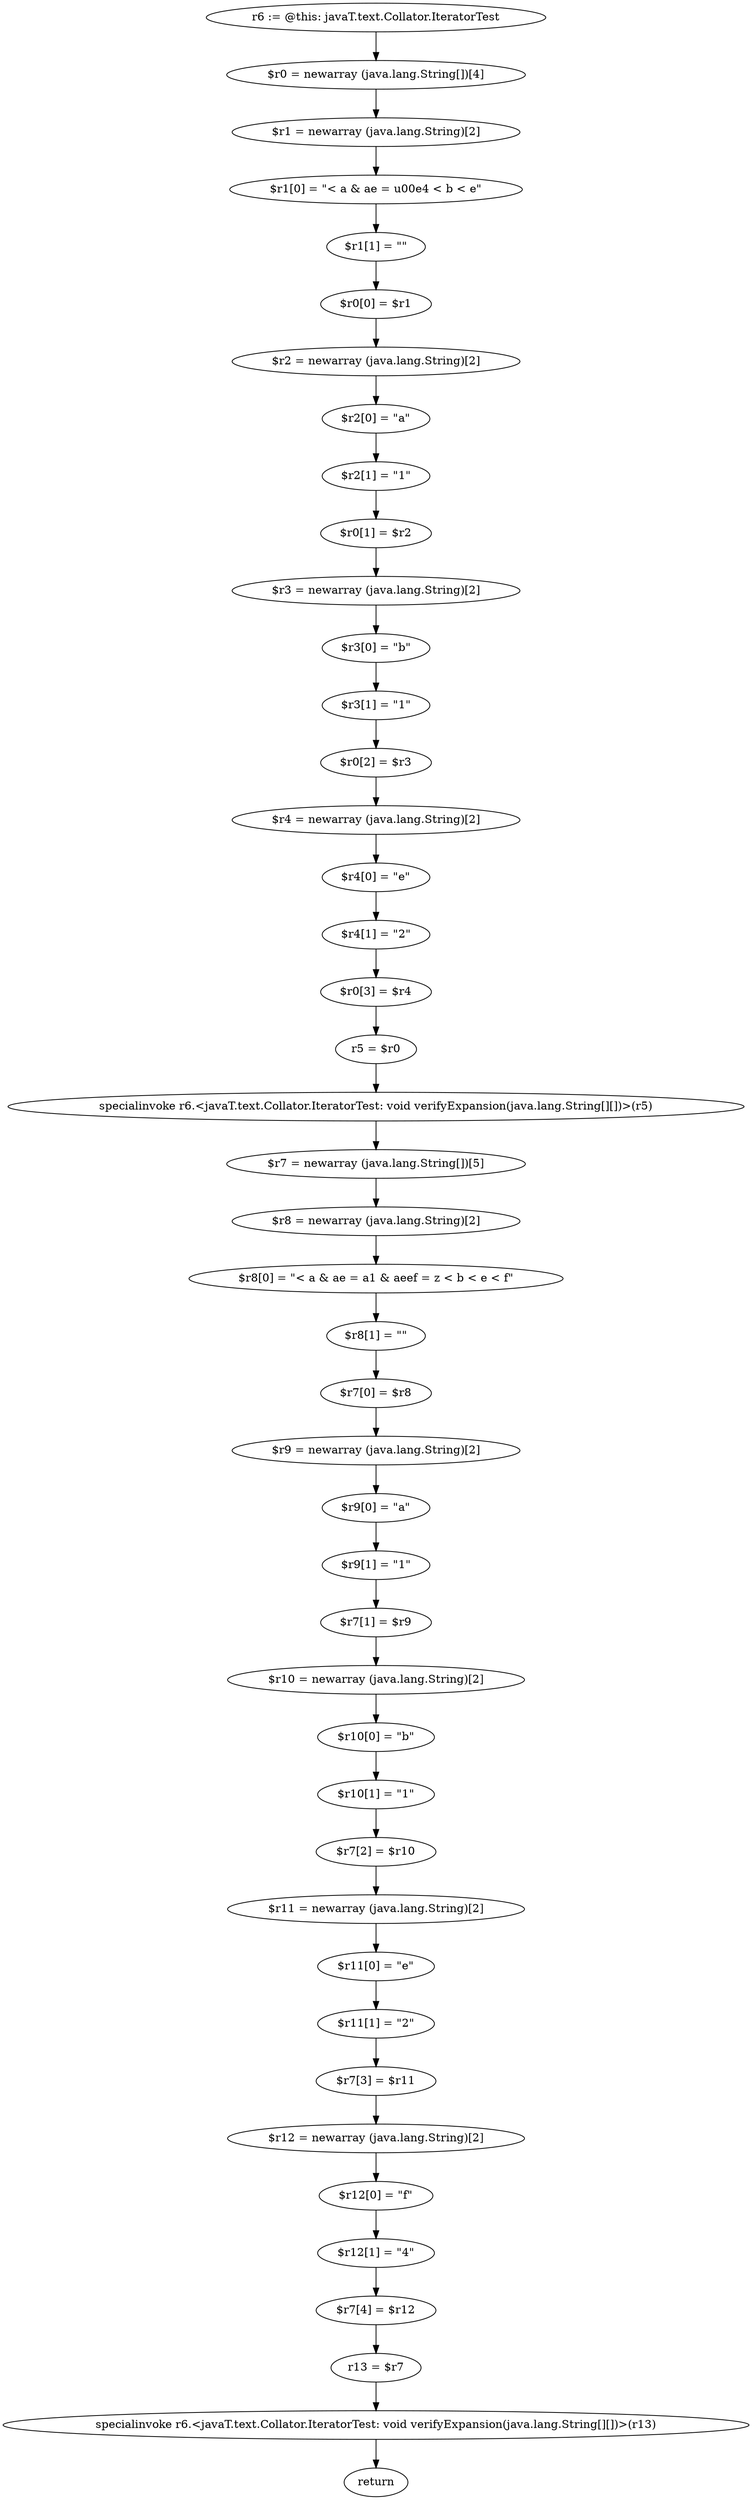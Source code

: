 digraph "unitGraph" {
    "r6 := @this: javaT.text.Collator.IteratorTest"
    "$r0 = newarray (java.lang.String[])[4]"
    "$r1 = newarray (java.lang.String)[2]"
    "$r1[0] = \"< a & ae = \u00e4 < b < e\""
    "$r1[1] = \"\""
    "$r0[0] = $r1"
    "$r2 = newarray (java.lang.String)[2]"
    "$r2[0] = \"a\""
    "$r2[1] = \"1\""
    "$r0[1] = $r2"
    "$r3 = newarray (java.lang.String)[2]"
    "$r3[0] = \"b\""
    "$r3[1] = \"1\""
    "$r0[2] = $r3"
    "$r4 = newarray (java.lang.String)[2]"
    "$r4[0] = \"e\""
    "$r4[1] = \"2\""
    "$r0[3] = $r4"
    "r5 = $r0"
    "specialinvoke r6.<javaT.text.Collator.IteratorTest: void verifyExpansion(java.lang.String[][])>(r5)"
    "$r7 = newarray (java.lang.String[])[5]"
    "$r8 = newarray (java.lang.String)[2]"
    "$r8[0] = \"< a & ae = a1 & aeef = z < b < e < f\""
    "$r8[1] = \"\""
    "$r7[0] = $r8"
    "$r9 = newarray (java.lang.String)[2]"
    "$r9[0] = \"a\""
    "$r9[1] = \"1\""
    "$r7[1] = $r9"
    "$r10 = newarray (java.lang.String)[2]"
    "$r10[0] = \"b\""
    "$r10[1] = \"1\""
    "$r7[2] = $r10"
    "$r11 = newarray (java.lang.String)[2]"
    "$r11[0] = \"e\""
    "$r11[1] = \"2\""
    "$r7[3] = $r11"
    "$r12 = newarray (java.lang.String)[2]"
    "$r12[0] = \"f\""
    "$r12[1] = \"4\""
    "$r7[4] = $r12"
    "r13 = $r7"
    "specialinvoke r6.<javaT.text.Collator.IteratorTest: void verifyExpansion(java.lang.String[][])>(r13)"
    "return"
    "r6 := @this: javaT.text.Collator.IteratorTest"->"$r0 = newarray (java.lang.String[])[4]";
    "$r0 = newarray (java.lang.String[])[4]"->"$r1 = newarray (java.lang.String)[2]";
    "$r1 = newarray (java.lang.String)[2]"->"$r1[0] = \"< a & ae = \u00e4 < b < e\"";
    "$r1[0] = \"< a & ae = \u00e4 < b < e\""->"$r1[1] = \"\"";
    "$r1[1] = \"\""->"$r0[0] = $r1";
    "$r0[0] = $r1"->"$r2 = newarray (java.lang.String)[2]";
    "$r2 = newarray (java.lang.String)[2]"->"$r2[0] = \"a\"";
    "$r2[0] = \"a\""->"$r2[1] = \"1\"";
    "$r2[1] = \"1\""->"$r0[1] = $r2";
    "$r0[1] = $r2"->"$r3 = newarray (java.lang.String)[2]";
    "$r3 = newarray (java.lang.String)[2]"->"$r3[0] = \"b\"";
    "$r3[0] = \"b\""->"$r3[1] = \"1\"";
    "$r3[1] = \"1\""->"$r0[2] = $r3";
    "$r0[2] = $r3"->"$r4 = newarray (java.lang.String)[2]";
    "$r4 = newarray (java.lang.String)[2]"->"$r4[0] = \"e\"";
    "$r4[0] = \"e\""->"$r4[1] = \"2\"";
    "$r4[1] = \"2\""->"$r0[3] = $r4";
    "$r0[3] = $r4"->"r5 = $r0";
    "r5 = $r0"->"specialinvoke r6.<javaT.text.Collator.IteratorTest: void verifyExpansion(java.lang.String[][])>(r5)";
    "specialinvoke r6.<javaT.text.Collator.IteratorTest: void verifyExpansion(java.lang.String[][])>(r5)"->"$r7 = newarray (java.lang.String[])[5]";
    "$r7 = newarray (java.lang.String[])[5]"->"$r8 = newarray (java.lang.String)[2]";
    "$r8 = newarray (java.lang.String)[2]"->"$r8[0] = \"< a & ae = a1 & aeef = z < b < e < f\"";
    "$r8[0] = \"< a & ae = a1 & aeef = z < b < e < f\""->"$r8[1] = \"\"";
    "$r8[1] = \"\""->"$r7[0] = $r8";
    "$r7[0] = $r8"->"$r9 = newarray (java.lang.String)[2]";
    "$r9 = newarray (java.lang.String)[2]"->"$r9[0] = \"a\"";
    "$r9[0] = \"a\""->"$r9[1] = \"1\"";
    "$r9[1] = \"1\""->"$r7[1] = $r9";
    "$r7[1] = $r9"->"$r10 = newarray (java.lang.String)[2]";
    "$r10 = newarray (java.lang.String)[2]"->"$r10[0] = \"b\"";
    "$r10[0] = \"b\""->"$r10[1] = \"1\"";
    "$r10[1] = \"1\""->"$r7[2] = $r10";
    "$r7[2] = $r10"->"$r11 = newarray (java.lang.String)[2]";
    "$r11 = newarray (java.lang.String)[2]"->"$r11[0] = \"e\"";
    "$r11[0] = \"e\""->"$r11[1] = \"2\"";
    "$r11[1] = \"2\""->"$r7[3] = $r11";
    "$r7[3] = $r11"->"$r12 = newarray (java.lang.String)[2]";
    "$r12 = newarray (java.lang.String)[2]"->"$r12[0] = \"f\"";
    "$r12[0] = \"f\""->"$r12[1] = \"4\"";
    "$r12[1] = \"4\""->"$r7[4] = $r12";
    "$r7[4] = $r12"->"r13 = $r7";
    "r13 = $r7"->"specialinvoke r6.<javaT.text.Collator.IteratorTest: void verifyExpansion(java.lang.String[][])>(r13)";
    "specialinvoke r6.<javaT.text.Collator.IteratorTest: void verifyExpansion(java.lang.String[][])>(r13)"->"return";
}

